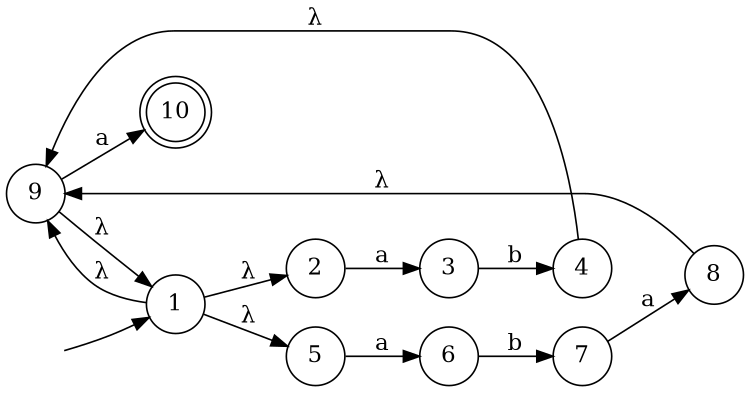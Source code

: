 digraph {
	rankdir=LR;
	margin=0;
	size=5;
	node[shape=circle margin=0]
	10[shape=doublecircle];
	" "[color=white];

	" " -> 1;
	1 -> 2[label=λ];
	1 -> 5[label=λ];
	2 -> 3[label=a];
	3 -> 4[label=b];
	4 -> 9[label=λ];
	5 -> 6[label=a];
	6 -> 7[label=b];
	7 -> 8[label=a];
	8 -> 9[label=λ];
	9 -> 10[label=a];
	9 -> 1[label=λ];
	1 -> 9[label=λ];
}